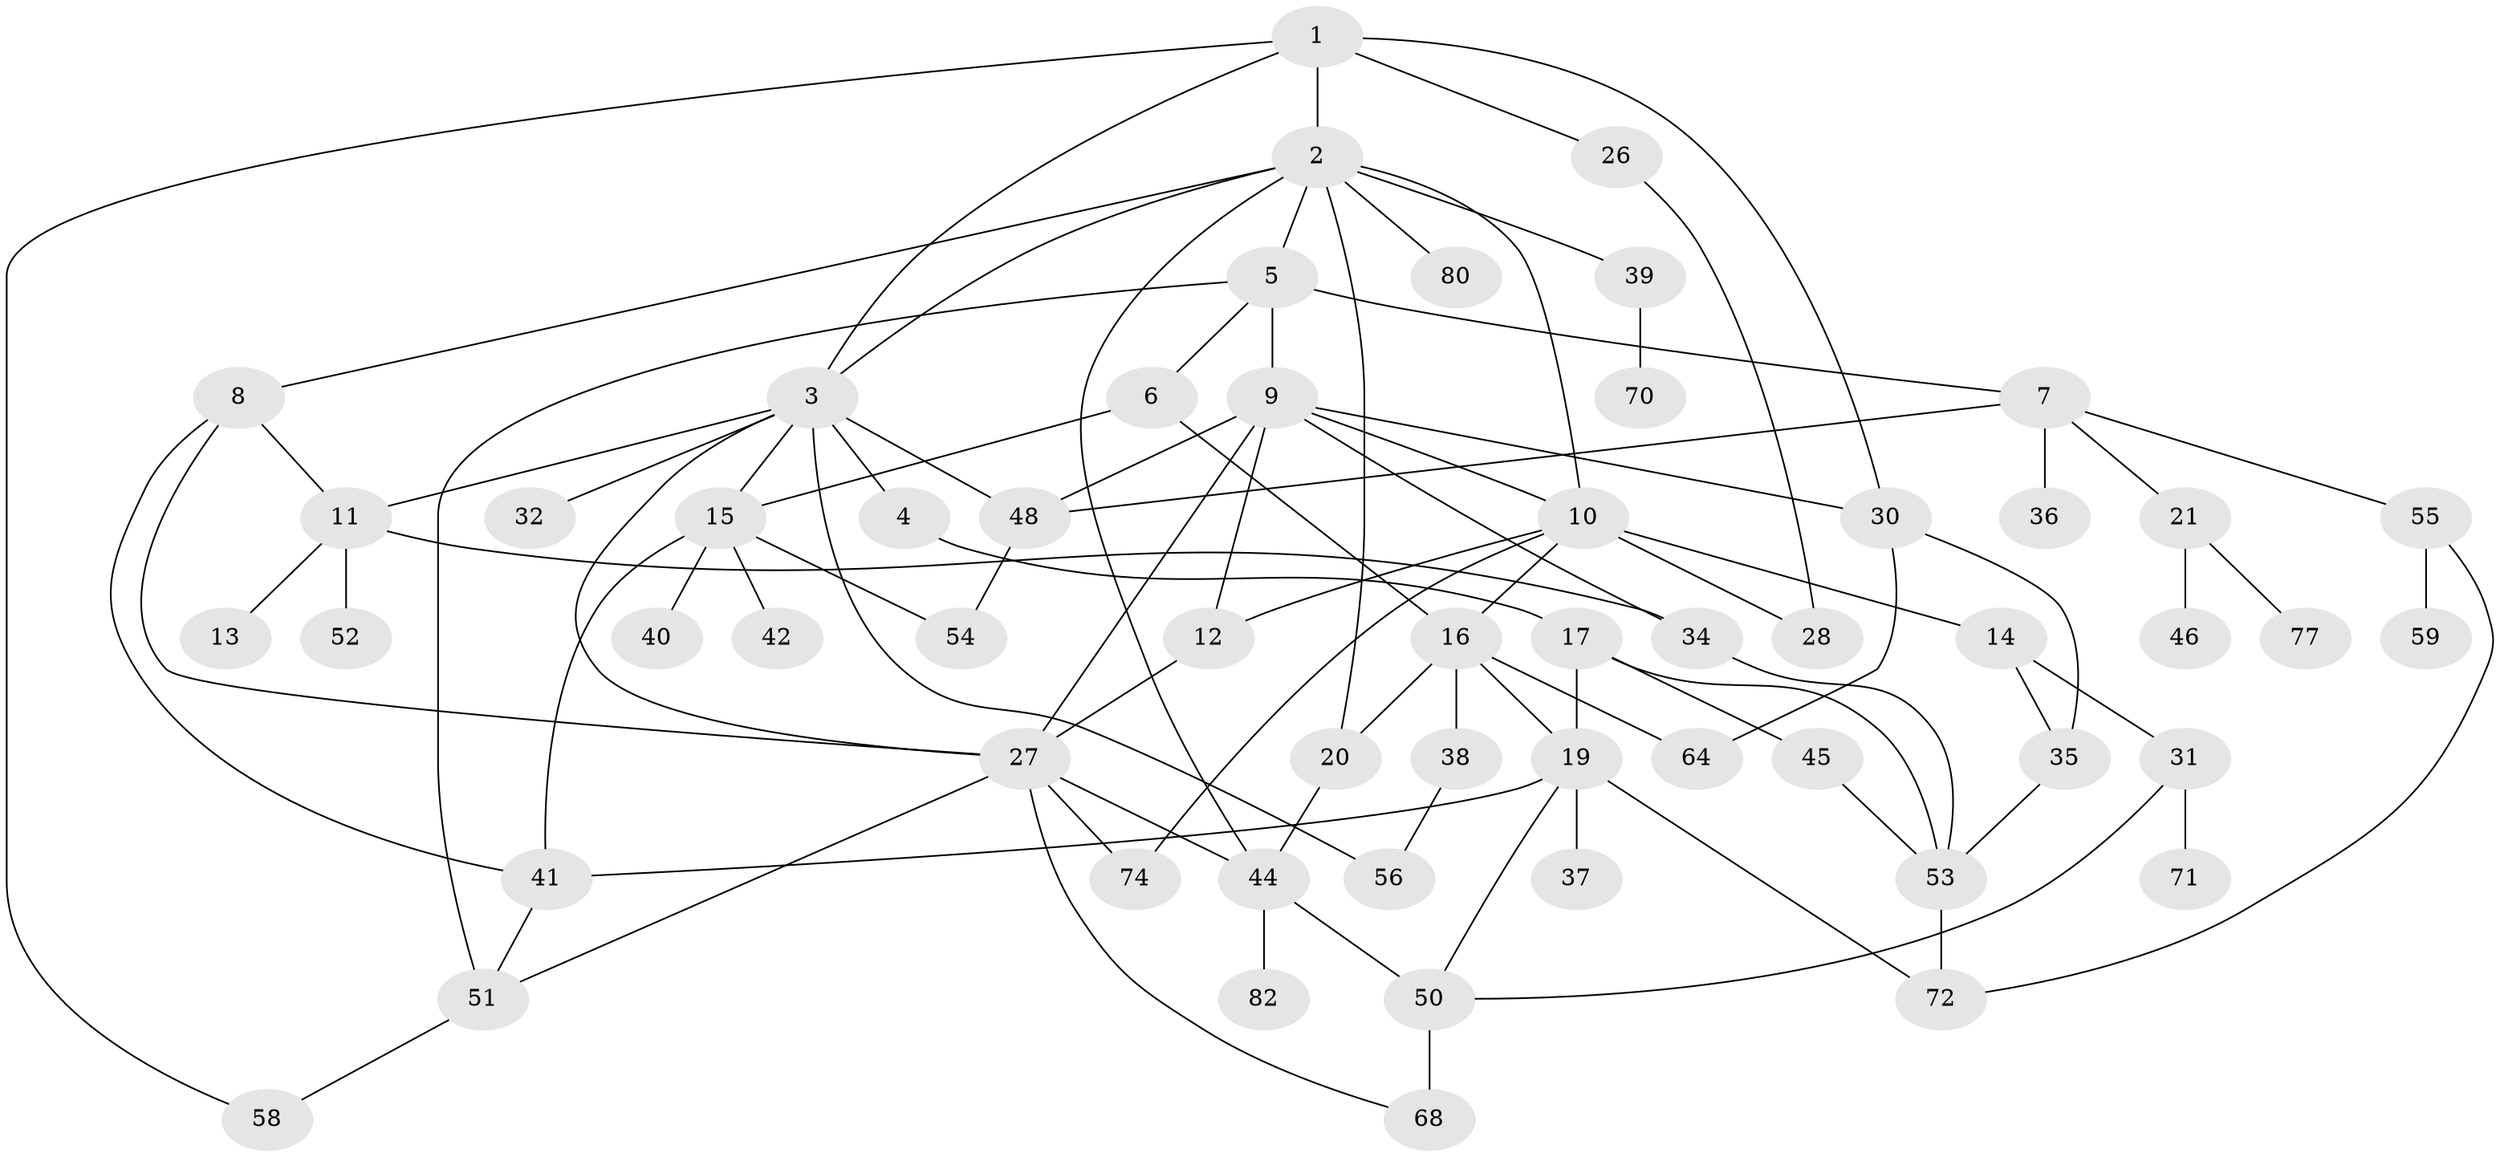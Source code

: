 // original degree distribution, {5: 0.10975609756097561, 9: 0.012195121951219513, 7: 0.024390243902439025, 3: 0.18292682926829268, 4: 0.0975609756097561, 1: 0.2804878048780488, 6: 0.06097560975609756, 2: 0.23170731707317074}
// Generated by graph-tools (version 1.1) at 2025/17/03/04/25 18:17:07]
// undirected, 57 vertices, 92 edges
graph export_dot {
graph [start="1"]
  node [color=gray90,style=filled];
  1 [super="+57"];
  2 [super="+24"];
  3 [super="+29"];
  4 [super="+18"];
  5;
  6 [super="+65"];
  7 [super="+22"];
  8 [super="+25"];
  9 [super="+47+33"];
  10;
  11;
  12;
  13;
  14;
  15 [super="+23+79"];
  16;
  17 [super="+67"];
  19;
  20;
  21;
  26;
  27 [super="+63"];
  28 [super="+78"];
  30 [super="+62"];
  31;
  32;
  34;
  35 [super="+75"];
  36;
  37;
  38;
  39;
  40;
  41;
  42;
  44;
  45 [super="+60"];
  46;
  48 [super="+66"];
  50 [super="+61"];
  51;
  52;
  53;
  54;
  55;
  56;
  58;
  59;
  64;
  68;
  70;
  71 [super="+76"];
  72;
  74;
  77;
  80;
  82;
  1 -- 2;
  1 -- 26;
  1 -- 30;
  1 -- 58;
  1 -- 3;
  2 -- 3;
  2 -- 5;
  2 -- 8;
  2 -- 80;
  2 -- 20;
  2 -- 44;
  2 -- 10;
  2 -- 39;
  3 -- 4;
  3 -- 11;
  3 -- 27;
  3 -- 56;
  3 -- 48;
  3 -- 32;
  3 -- 15;
  4 -- 17;
  5 -- 6;
  5 -- 7;
  5 -- 9;
  5 -- 51;
  6 -- 15;
  6 -- 16;
  7 -- 21;
  7 -- 36;
  7 -- 55;
  7 -- 48;
  8 -- 27;
  8 -- 41;
  8 -- 11;
  9 -- 10;
  9 -- 34;
  9 -- 48;
  9 -- 12;
  9 -- 27;
  9 -- 30;
  10 -- 12;
  10 -- 14;
  10 -- 16;
  10 -- 28;
  10 -- 74;
  11 -- 13;
  11 -- 52;
  11 -- 34;
  12 -- 27;
  14 -- 31;
  14 -- 35;
  15 -- 41;
  15 -- 54;
  15 -- 40;
  15 -- 42;
  16 -- 19;
  16 -- 20;
  16 -- 38;
  16 -- 64;
  17 -- 45;
  17 -- 53;
  17 -- 19;
  19 -- 37;
  19 -- 41;
  19 -- 50;
  19 -- 72;
  20 -- 44;
  21 -- 46;
  21 -- 77;
  26 -- 28;
  27 -- 68;
  27 -- 44;
  27 -- 74;
  27 -- 51;
  30 -- 35;
  30 -- 64;
  31 -- 71;
  31 -- 50;
  34 -- 53;
  35 -- 53;
  38 -- 56;
  39 -- 70;
  41 -- 51;
  44 -- 50;
  44 -- 82;
  45 -- 53;
  48 -- 54;
  50 -- 68 [weight=2];
  51 -- 58;
  53 -- 72;
  55 -- 59;
  55 -- 72;
}
